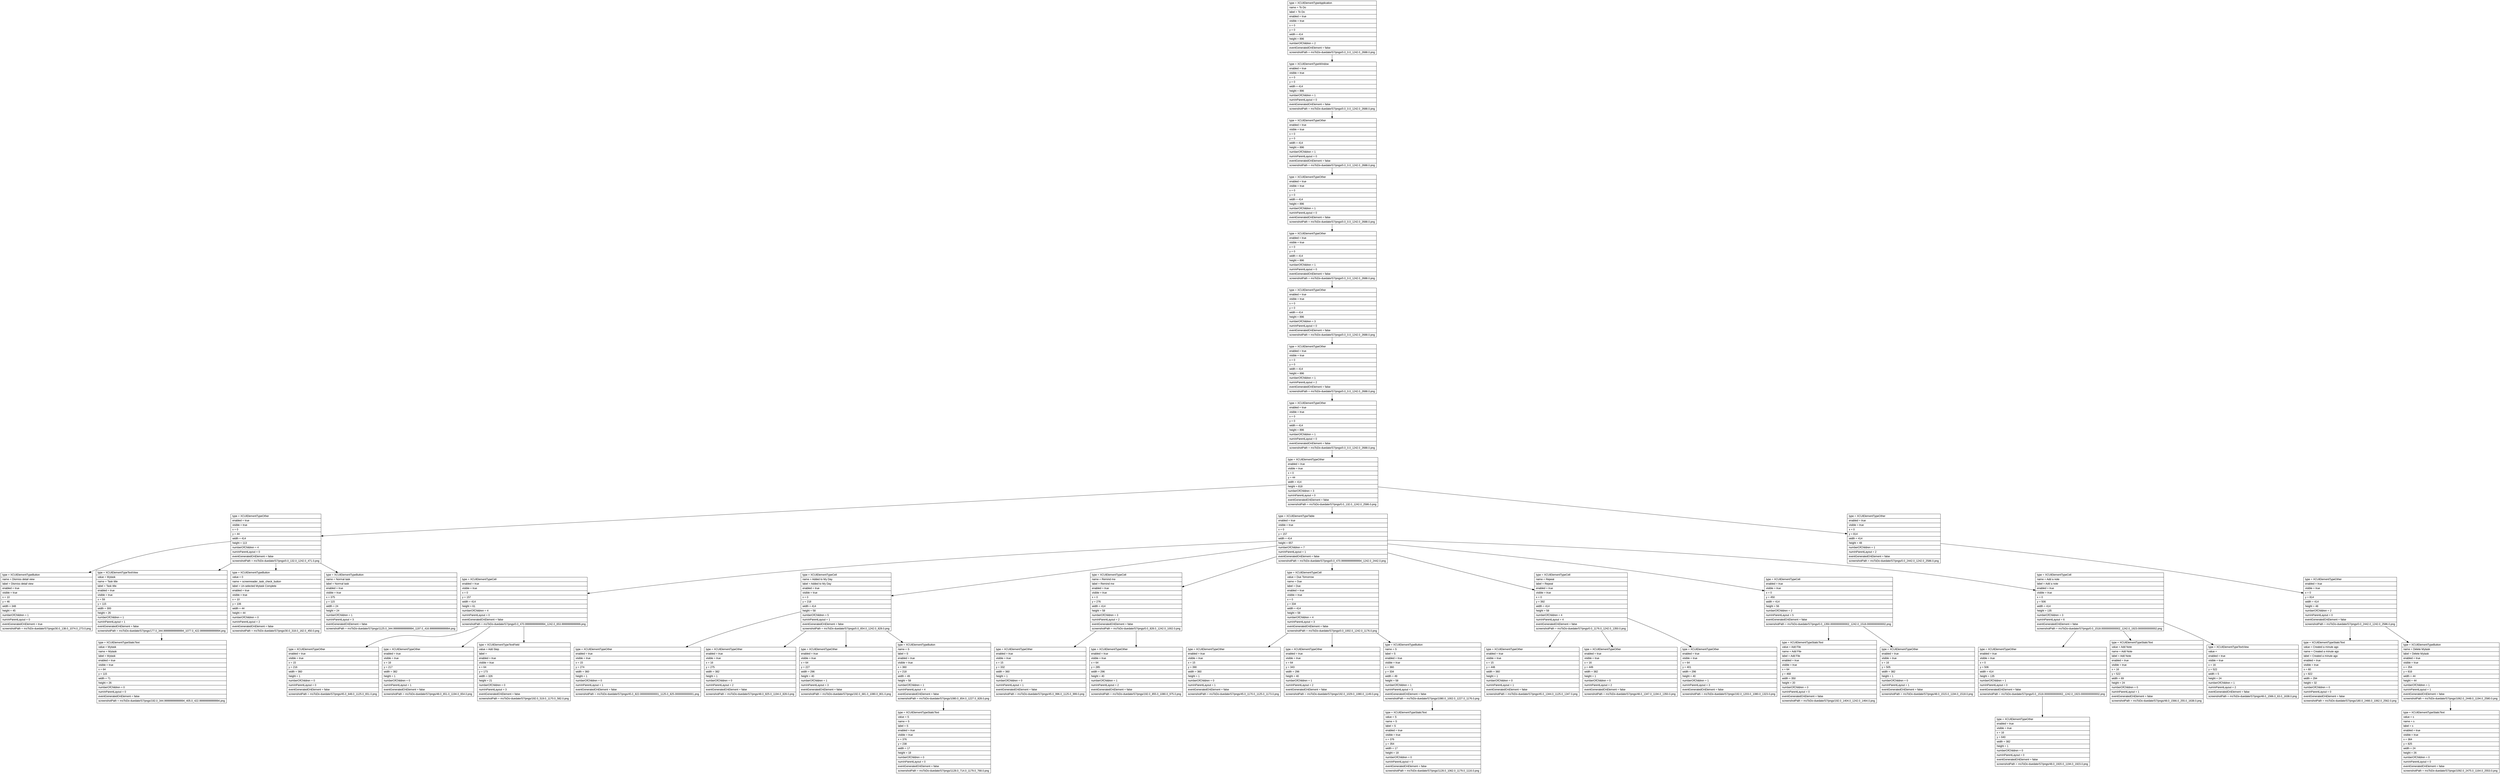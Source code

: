 digraph Layout {

	node [shape=record fontname=Arial];

	0	[label="{type = XCUIElementTypeApplication\l|name = To Do\l|label = To Do\l|enabled = true\l|visible = true\l|x = 0\l|y = 0\l|width = 414\l|height = 896\l|numberOfChildren = 2\l|eventGeneratedOnElement = false \l|screenshotPath = msToDo-duedate/S7/pngs/0.0_0.0_1242.0_2688.0.png\l}"]
	1	[label="{type = XCUIElementTypeWindow\l|enabled = true\l|visible = true\l|x = 0\l|y = 0\l|width = 414\l|height = 896\l|numberOfChildren = 1\l|numInParentLayout = 0\l|eventGeneratedOnElement = false \l|screenshotPath = msToDo-duedate/S7/pngs/0.0_0.0_1242.0_2688.0.png\l}"]
	2	[label="{type = XCUIElementTypeOther\l|enabled = true\l|visible = true\l|x = 0\l|y = 0\l|width = 414\l|height = 896\l|numberOfChildren = 1\l|numInParentLayout = 0\l|eventGeneratedOnElement = false \l|screenshotPath = msToDo-duedate/S7/pngs/0.0_0.0_1242.0_2688.0.png\l}"]
	3	[label="{type = XCUIElementTypeOther\l|enabled = true\l|visible = true\l|x = 0\l|y = 0\l|width = 414\l|height = 896\l|numberOfChildren = 1\l|numInParentLayout = 0\l|eventGeneratedOnElement = false \l|screenshotPath = msToDo-duedate/S7/pngs/0.0_0.0_1242.0_2688.0.png\l}"]
	4	[label="{type = XCUIElementTypeOther\l|enabled = true\l|visible = true\l|x = 0\l|y = 0\l|width = 414\l|height = 896\l|numberOfChildren = 1\l|numInParentLayout = 0\l|eventGeneratedOnElement = false \l|screenshotPath = msToDo-duedate/S7/pngs/0.0_0.0_1242.0_2688.0.png\l}"]
	5	[label="{type = XCUIElementTypeOther\l|enabled = true\l|visible = true\l|x = 0\l|y = 0\l|width = 414\l|height = 896\l|numberOfChildren = 3\l|numInParentLayout = 0\l|eventGeneratedOnElement = false \l|screenshotPath = msToDo-duedate/S7/pngs/0.0_0.0_1242.0_2688.0.png\l}"]
	6	[label="{type = XCUIElementTypeOther\l|enabled = true\l|visible = true\l|x = 0\l|y = 0\l|width = 414\l|height = 896\l|numberOfChildren = 1\l|numInParentLayout = 2\l|eventGeneratedOnElement = false \l|screenshotPath = msToDo-duedate/S7/pngs/0.0_0.0_1242.0_2688.0.png\l}"]
	7	[label="{type = XCUIElementTypeOther\l|enabled = true\l|visible = true\l|x = 0\l|y = 0\l|width = 414\l|height = 896\l|numberOfChildren = 1\l|numInParentLayout = 0\l|eventGeneratedOnElement = false \l|screenshotPath = msToDo-duedate/S7/pngs/0.0_0.0_1242.0_2688.0.png\l}"]
	8	[label="{type = XCUIElementTypeOther\l|enabled = true\l|visible = true\l|x = 0\l|y = 44\l|width = 414\l|height = 818\l|numberOfChildren = 3\l|numInParentLayout = 0\l|eventGeneratedOnElement = false \l|screenshotPath = msToDo-duedate/S7/pngs/0.0_132.0_1242.0_2586.0.png\l}"]
	9	[label="{type = XCUIElementTypeOther\l|enabled = true\l|visible = true\l|x = 0\l|y = 44\l|width = 414\l|height = 113\l|numberOfChildren = 4\l|numInParentLayout = 0\l|eventGeneratedOnElement = false \l|screenshotPath = msToDo-duedate/S7/pngs/0.0_132.0_1242.0_471.0.png\l}"]
	10	[label="{type = XCUIElementTypeTable\l|enabled = true\l|visible = true\l|x = 0\l|y = 157\l|width = 414\l|height = 657\l|numberOfChildren = 7\l|numInParentLayout = 1\l|eventGeneratedOnElement = false \l|screenshotPath = msToDo-duedate/S7/pngs/0.0_470.99999999999994_1242.0_2442.0.png\l}"]
	11	[label="{type = XCUIElementTypeOther\l|enabled = true\l|visible = true\l|x = 0\l|y = 814\l|width = 414\l|height = 48\l|numberOfChildren = 1\l|numInParentLayout = 2\l|eventGeneratedOnElement = false \l|screenshotPath = msToDo-duedate/S7/pngs/0.0_2442.0_1242.0_2586.0.png\l}"]
	12	[label="{type = XCUIElementTypeButton\l|name = Dismiss detail view\l|label = Dismiss detail view\l|enabled = true\l|visible = true\l|x = 10\l|y = 46\l|width = 348\l|height = 45\l|numberOfChildren = 1\l|numInParentLayout = 0\l|eventGeneratedOnElement = true \l|screenshotPath = msToDo-duedate/S7/pngs/30.0_138.0_1074.0_273.0.png\l}"]
	13	[label="{type = XCUIElementTypeTextView\l|value = Mytask\l|name = Task title\l|label = Task title\l|enabled = true\l|visible = true\l|x = 59\l|y = 115\l|width = 300\l|height = 26\l|numberOfChildren = 1\l|numInParentLayout = 1\l|eventGeneratedOnElement = false \l|screenshotPath = msToDo-duedate/S7/pngs/177.0_344.99999999999994_1077.0_422.99999999999994.png\l}"]
	14	[label="{type = XCUIElementTypeButton\l|value = 0\l|name = screenreader_task_check_button\l|label = Un-selected Mytask Complete\l|enabled = true\l|visible = true\l|x = 10\l|y = 106\l|width = 44\l|height = 44\l|numberOfChildren = 0\l|numInParentLayout = 2\l|eventGeneratedOnElement = false \l|screenshotPath = msToDo-duedate/S7/pngs/30.0_318.0_162.0_450.0.png\l}"]
	15	[label="{type = XCUIElementTypeButton\l|name = Normal task\l|label = Normal task\l|enabled = true\l|visible = true\l|x = 375\l|y = 115\l|width = 24\l|height = 24\l|numberOfChildren = 1\l|numInParentLayout = 3\l|eventGeneratedOnElement = false \l|screenshotPath = msToDo-duedate/S7/pngs/1125.0_344.99999999999994_1197.0_416.99999999999994.png\l}"]
	16	[label="{type = XCUIElementTypeCell\l|enabled = true\l|visible = true\l|x = 0\l|y = 157\l|width = 414\l|height = 61\l|numberOfChildren = 4\l|numInParentLayout = 0\l|eventGeneratedOnElement = false \l|screenshotPath = msToDo-duedate/S7/pngs/0.0_470.99999999999994_1242.0_653.9999999999999.png\l}"]
	17	[label="{type = XCUIElementTypeCell\l|name = Added to My Day\l|label = Added to My Day\l|enabled = true\l|visible = true\l|x = 0\l|y = 218\l|width = 414\l|height = 58\l|numberOfChildren = 5\l|numInParentLayout = 1\l|eventGeneratedOnElement = false \l|screenshotPath = msToDo-duedate/S7/pngs/0.0_654.0_1242.0_828.0.png\l}"]
	18	[label="{type = XCUIElementTypeCell\l|name = Remind me\l|label = Remind me\l|enabled = true\l|visible = true\l|x = 0\l|y = 276\l|width = 414\l|height = 58\l|numberOfChildren = 3\l|numInParentLayout = 2\l|eventGeneratedOnElement = false \l|screenshotPath = msToDo-duedate/S7/pngs/0.0_828.0_1242.0_1002.0.png\l}"]
	19	[label="{type = XCUIElementTypeCell\l|value = Due Tomorrow\l|name = Due\l|label = Due\l|enabled = true\l|visible = true\l|x = 0\l|y = 334\l|width = 414\l|height = 58\l|numberOfChildren = 4\l|numInParentLayout = 3\l|eventGeneratedOnElement = false \l|screenshotPath = msToDo-duedate/S7/pngs/0.0_1002.0_1242.0_1176.0.png\l}"]
	20	[label="{type = XCUIElementTypeCell\l|name = Repeat\l|label = Repeat\l|enabled = true\l|visible = true\l|x = 0\l|y = 392\l|width = 414\l|height = 58\l|numberOfChildren = 4\l|numInParentLayout = 4\l|eventGeneratedOnElement = false \l|screenshotPath = msToDo-duedate/S7/pngs/0.0_1176.0_1242.0_1350.0.png\l}"]
	21	[label="{type = XCUIElementTypeCell\l|enabled = true\l|visible = true\l|x = 0\l|y = 450\l|width = 414\l|height = 56\l|numberOfChildren = 2\l|numInParentLayout = 5\l|eventGeneratedOnElement = false \l|screenshotPath = msToDo-duedate/S7/pngs/0.0_1350.0000000000002_1242.0_1518.0000000000002.png\l}"]
	22	[label="{type = XCUIElementTypeCell\l|name = Add a note\l|label = Add a note\l|enabled = true\l|visible = true\l|x = 0\l|y = 506\l|width = 414\l|height = 135\l|numberOfChildren = 3\l|numInParentLayout = 6\l|eventGeneratedOnElement = false \l|screenshotPath = msToDo-duedate/S7/pngs/0.0_1518.0000000000002_1242.0_1923.0000000000002.png\l}"]
	23	[label="{type = XCUIElementTypeOther\l|enabled = true\l|visible = true\l|x = 0\l|y = 814\l|width = 414\l|height = 48\l|numberOfChildren = 2\l|numInParentLayout = 0\l|eventGeneratedOnElement = false \l|screenshotPath = msToDo-duedate/S7/pngs/0.0_2442.0_1242.0_2586.0.png\l}"]
	24	[label="{type = XCUIElementTypeStaticText\l|value = Mytask\l|name = Mytask\l|label = Mytask\l|enabled = true\l|visible = true\l|x = 64\l|y = 115\l|width = 71\l|height = 26\l|numberOfChildren = 0\l|numInParentLayout = 0\l|eventGeneratedOnElement = false \l|screenshotPath = msToDo-duedate/S7/pngs/192.0_344.99999999999994_405.0_422.99999999999994.png\l}"]
	25	[label="{type = XCUIElementTypeOther\l|enabled = true\l|visible = true\l|x = 15\l|y = 216\l|width = 360\l|height = 1\l|numberOfChildren = 0\l|numInParentLayout = 0\l|eventGeneratedOnElement = false \l|screenshotPath = msToDo-duedate/S7/pngs/45.0_648.0_1125.0_651.0.png\l}"]
	26	[label="{type = XCUIElementTypeOther\l|enabled = true\l|visible = true\l|x = 16\l|y = 217\l|width = 382\l|height = 1\l|numberOfChildren = 0\l|numInParentLayout = 1\l|eventGeneratedOnElement = false \l|screenshotPath = msToDo-duedate/S7/pngs/48.0_651.0_1194.0_654.0.png\l}"]
	27	[label="{type = XCUIElementTypeTextField\l|value = Add Step\l|label = \l|enabled = true\l|visible = true\l|x = 64\l|y = 173\l|width = 326\l|height = 21\l|numberOfChildren = 0\l|numInParentLayout = 3\l|eventGeneratedOnElement = false \l|screenshotPath = msToDo-duedate/S7/pngs/192.0_519.0_1170.0_582.0.png\l}"]
	28	[label="{type = XCUIElementTypeOther\l|enabled = true\l|visible = true\l|x = 15\l|y = 274\l|width = 360\l|height = 1\l|numberOfChildren = 0\l|numInParentLayout = 1\l|eventGeneratedOnElement = false \l|screenshotPath = msToDo-duedate/S7/pngs/45.0_822.0000000000001_1125.0_825.0000000000001.png\l}"]
	29	[label="{type = XCUIElementTypeOther\l|enabled = true\l|visible = true\l|x = 16\l|y = 275\l|width = 382\l|height = 1\l|numberOfChildren = 0\l|numInParentLayout = 2\l|eventGeneratedOnElement = false \l|screenshotPath = msToDo-duedate/S7/pngs/48.0_825.0_1194.0_828.0.png\l}"]
	30	[label="{type = XCUIElementTypeOther\l|enabled = true\l|visible = true\l|x = 64\l|y = 227\l|width = 296\l|height = 40\l|numberOfChildren = 1\l|numInParentLayout = 3\l|eventGeneratedOnElement = false \l|screenshotPath = msToDo-duedate/S7/pngs/192.0_681.0_1080.0_801.0.png\l}"]
	31	[label="{type = XCUIElementTypeButton\l|name = S\l|label = S\l|enabled = true\l|visible = true\l|x = 360\l|y = 218\l|width = 49\l|height = 58\l|numberOfChildren = 1\l|numInParentLayout = 4\l|eventGeneratedOnElement = false \l|screenshotPath = msToDo-duedate/S7/pngs/1080.0_654.0_1227.0_828.0.png\l}"]
	32	[label="{type = XCUIElementTypeOther\l|enabled = true\l|visible = true\l|x = 15\l|y = 332\l|width = 360\l|height = 1\l|numberOfChildren = 0\l|numInParentLayout = 1\l|eventGeneratedOnElement = false \l|screenshotPath = msToDo-duedate/S7/pngs/45.0_996.0_1125.0_999.0.png\l}"]
	33	[label="{type = XCUIElementTypeOther\l|enabled = true\l|visible = true\l|x = 64\l|y = 285\l|width = 296\l|height = 40\l|numberOfChildren = 1\l|numInParentLayout = 2\l|eventGeneratedOnElement = false \l|screenshotPath = msToDo-duedate/S7/pngs/192.0_855.0_1080.0_975.0.png\l}"]
	34	[label="{type = XCUIElementTypeOther\l|enabled = true\l|visible = true\l|x = 15\l|y = 390\l|width = 360\l|height = 1\l|numberOfChildren = 0\l|numInParentLayout = 1\l|eventGeneratedOnElement = false \l|screenshotPath = msToDo-duedate/S7/pngs/45.0_1170.0_1125.0_1173.0.png\l}"]
	35	[label="{type = XCUIElementTypeOther\l|enabled = true\l|visible = true\l|x = 64\l|y = 343\l|width = 296\l|height = 40\l|numberOfChildren = 1\l|numInParentLayout = 2\l|eventGeneratedOnElement = false \l|screenshotPath = msToDo-duedate/S7/pngs/192.0_1029.0_1080.0_1149.0.png\l}"]
	36	[label="{type = XCUIElementTypeButton\l|name = S\l|label = S\l|enabled = true\l|visible = true\l|x = 360\l|y = 334\l|width = 49\l|height = 58\l|numberOfChildren = 1\l|numInParentLayout = 3\l|eventGeneratedOnElement = false \l|screenshotPath = msToDo-duedate/S7/pngs/1080.0_1002.0_1227.0_1176.0.png\l}"]
	37	[label="{type = XCUIElementTypeOther\l|enabled = true\l|visible = true\l|x = 15\l|y = 448\l|width = 360\l|height = 1\l|numberOfChildren = 0\l|numInParentLayout = 1\l|eventGeneratedOnElement = false \l|screenshotPath = msToDo-duedate/S7/pngs/45.0_1344.0_1125.0_1347.0.png\l}"]
	38	[label="{type = XCUIElementTypeOther\l|enabled = true\l|visible = true\l|x = 16\l|y = 449\l|width = 382\l|height = 1\l|numberOfChildren = 0\l|numInParentLayout = 2\l|eventGeneratedOnElement = false \l|screenshotPath = msToDo-duedate/S7/pngs/48.0_1347.0_1194.0_1350.0.png\l}"]
	39	[label="{type = XCUIElementTypeOther\l|enabled = true\l|visible = true\l|x = 64\l|y = 401\l|width = 296\l|height = 40\l|numberOfChildren = 1\l|numInParentLayout = 3\l|eventGeneratedOnElement = false \l|screenshotPath = msToDo-duedate/S7/pngs/192.0_1203.0_1080.0_1323.0.png\l}"]
	40	[label="{type = XCUIElementTypeStaticText\l|value = Add File\l|name = Add File\l|label = Add File\l|enabled = true\l|visible = true\l|x = 64\l|y = 468\l|width = 350\l|height = 20\l|numberOfChildren = 0\l|numInParentLayout = 0\l|eventGeneratedOnElement = false \l|screenshotPath = msToDo-duedate/S7/pngs/192.0_1404.0_1242.0_1464.0.png\l}"]
	41	[label="{type = XCUIElementTypeOther\l|enabled = true\l|visible = true\l|x = 16\l|y = 505\l|width = 382\l|height = 1\l|numberOfChildren = 0\l|numInParentLayout = 1\l|eventGeneratedOnElement = false \l|screenshotPath = msToDo-duedate/S7/pngs/48.0_1515.0_1194.0_1518.0.png\l}"]
	42	[label="{type = XCUIElementTypeOther\l|enabled = true\l|visible = true\l|x = 0\l|y = 506\l|width = 414\l|height = 135\l|numberOfChildren = 1\l|numInParentLayout = 0\l|eventGeneratedOnElement = false \l|screenshotPath = msToDo-duedate/S7/pngs/0.0_1518.0000000000002_1242.0_1923.0000000000002.png\l}"]
	43	[label="{type = XCUIElementTypeStaticText\l|value = Add Note\l|name = Add Note\l|label = Add Note\l|enabled = true\l|visible = true\l|x = 16\l|y = 522\l|width = 69\l|height = 24\l|numberOfChildren = 0\l|numInParentLayout = 1\l|eventGeneratedOnElement = false \l|screenshotPath = msToDo-duedate/S7/pngs/48.0_1566.0_255.0_1638.0.png\l}"]
	44	[label="{type = XCUIElementTypeTextView\l|value =  \l|enabled = true\l|visible = true\l|x = 16\l|y = 522\l|width = 5\l|height = 24\l|numberOfChildren = 1\l|numInParentLayout = 2\l|eventGeneratedOnElement = false \l|screenshotPath = msToDo-duedate/S7/pngs/48.0_1566.0_63.0_1638.0.png\l}"]
	45	[label="{type = XCUIElementTypeStaticText\l|value = Created a minute ago\l|name = Created a minute ago\l|label = Created a minute ago\l|enabled = true\l|visible = true\l|x = 60\l|y = 822\l|width = 294\l|height = 32\l|numberOfChildren = 0\l|numInParentLayout = 0\l|eventGeneratedOnElement = false \l|screenshotPath = msToDo-duedate/S7/pngs/180.0_2466.0_1062.0_2562.0.png\l}"]
	46	[label="{type = XCUIElementTypeButton\l|name = Delete Mytask\l|label = Delete Mytask\l|enabled = true\l|visible = true\l|x = 354\l|y = 816\l|width = 44\l|height = 44\l|numberOfChildren = 1\l|numInParentLayout = 1\l|eventGeneratedOnElement = false \l|screenshotPath = msToDo-duedate/S7/pngs/1062.0_2448.0_1194.0_2580.0.png\l}"]
	47	[label="{type = XCUIElementTypeStaticText\l|value = S\l|name = S\l|label = S\l|enabled = true\l|visible = true\l|x = 376\l|y = 238\l|width = 17\l|height = 18\l|numberOfChildren = 0\l|numInParentLayout = 0\l|eventGeneratedOnElement = false \l|screenshotPath = msToDo-duedate/S7/pngs/1128.0_714.0_1179.0_768.0.png\l}"]
	48	[label="{type = XCUIElementTypeStaticText\l|value = S\l|name = S\l|label = S\l|enabled = true\l|visible = true\l|x = 376\l|y = 354\l|width = 17\l|height = 18\l|numberOfChildren = 0\l|numInParentLayout = 0\l|eventGeneratedOnElement = false \l|screenshotPath = msToDo-duedate/S7/pngs/1128.0_1062.0_1179.0_1116.0.png\l}"]
	49	[label="{type = XCUIElementTypeOther\l|enabled = true\l|visible = true\l|x = 16\l|y = 640\l|width = 382\l|height = 1\l|numberOfChildren = 0\l|numInParentLayout = 0\l|eventGeneratedOnElement = false \l|screenshotPath = msToDo-duedate/S7/pngs/48.0_1920.0_1194.0_1923.0.png\l}"]
	50	[label="{type = XCUIElementTypeStaticText\l|value = s\l|name = s\l|label = s\l|enabled = true\l|visible = true\l|x = 364\l|y = 825\l|width = 24\l|height = 26\l|numberOfChildren = 0\l|numInParentLayout = 0\l|eventGeneratedOnElement = false \l|screenshotPath = msToDo-duedate/S7/pngs/1092.0_2475.0_1164.0_2553.0.png\l}"]


	0 -> 1
	1 -> 2
	2 -> 3
	3 -> 4
	4 -> 5
	5 -> 6
	6 -> 7
	7 -> 8
	8 -> 9
	8 -> 10
	8 -> 11
	9 -> 12
	9 -> 13
	9 -> 14
	9 -> 15
	10 -> 16
	10 -> 17
	10 -> 18
	10 -> 19
	10 -> 20
	10 -> 21
	10 -> 22
	11 -> 23
	13 -> 24
	16 -> 25
	16 -> 26
	16 -> 27
	17 -> 28
	17 -> 29
	17 -> 30
	17 -> 31
	18 -> 32
	18 -> 33
	19 -> 34
	19 -> 35
	19 -> 36
	20 -> 37
	20 -> 38
	20 -> 39
	21 -> 40
	21 -> 41
	22 -> 42
	22 -> 43
	22 -> 44
	23 -> 45
	23 -> 46
	31 -> 47
	36 -> 48
	42 -> 49
	46 -> 50


}